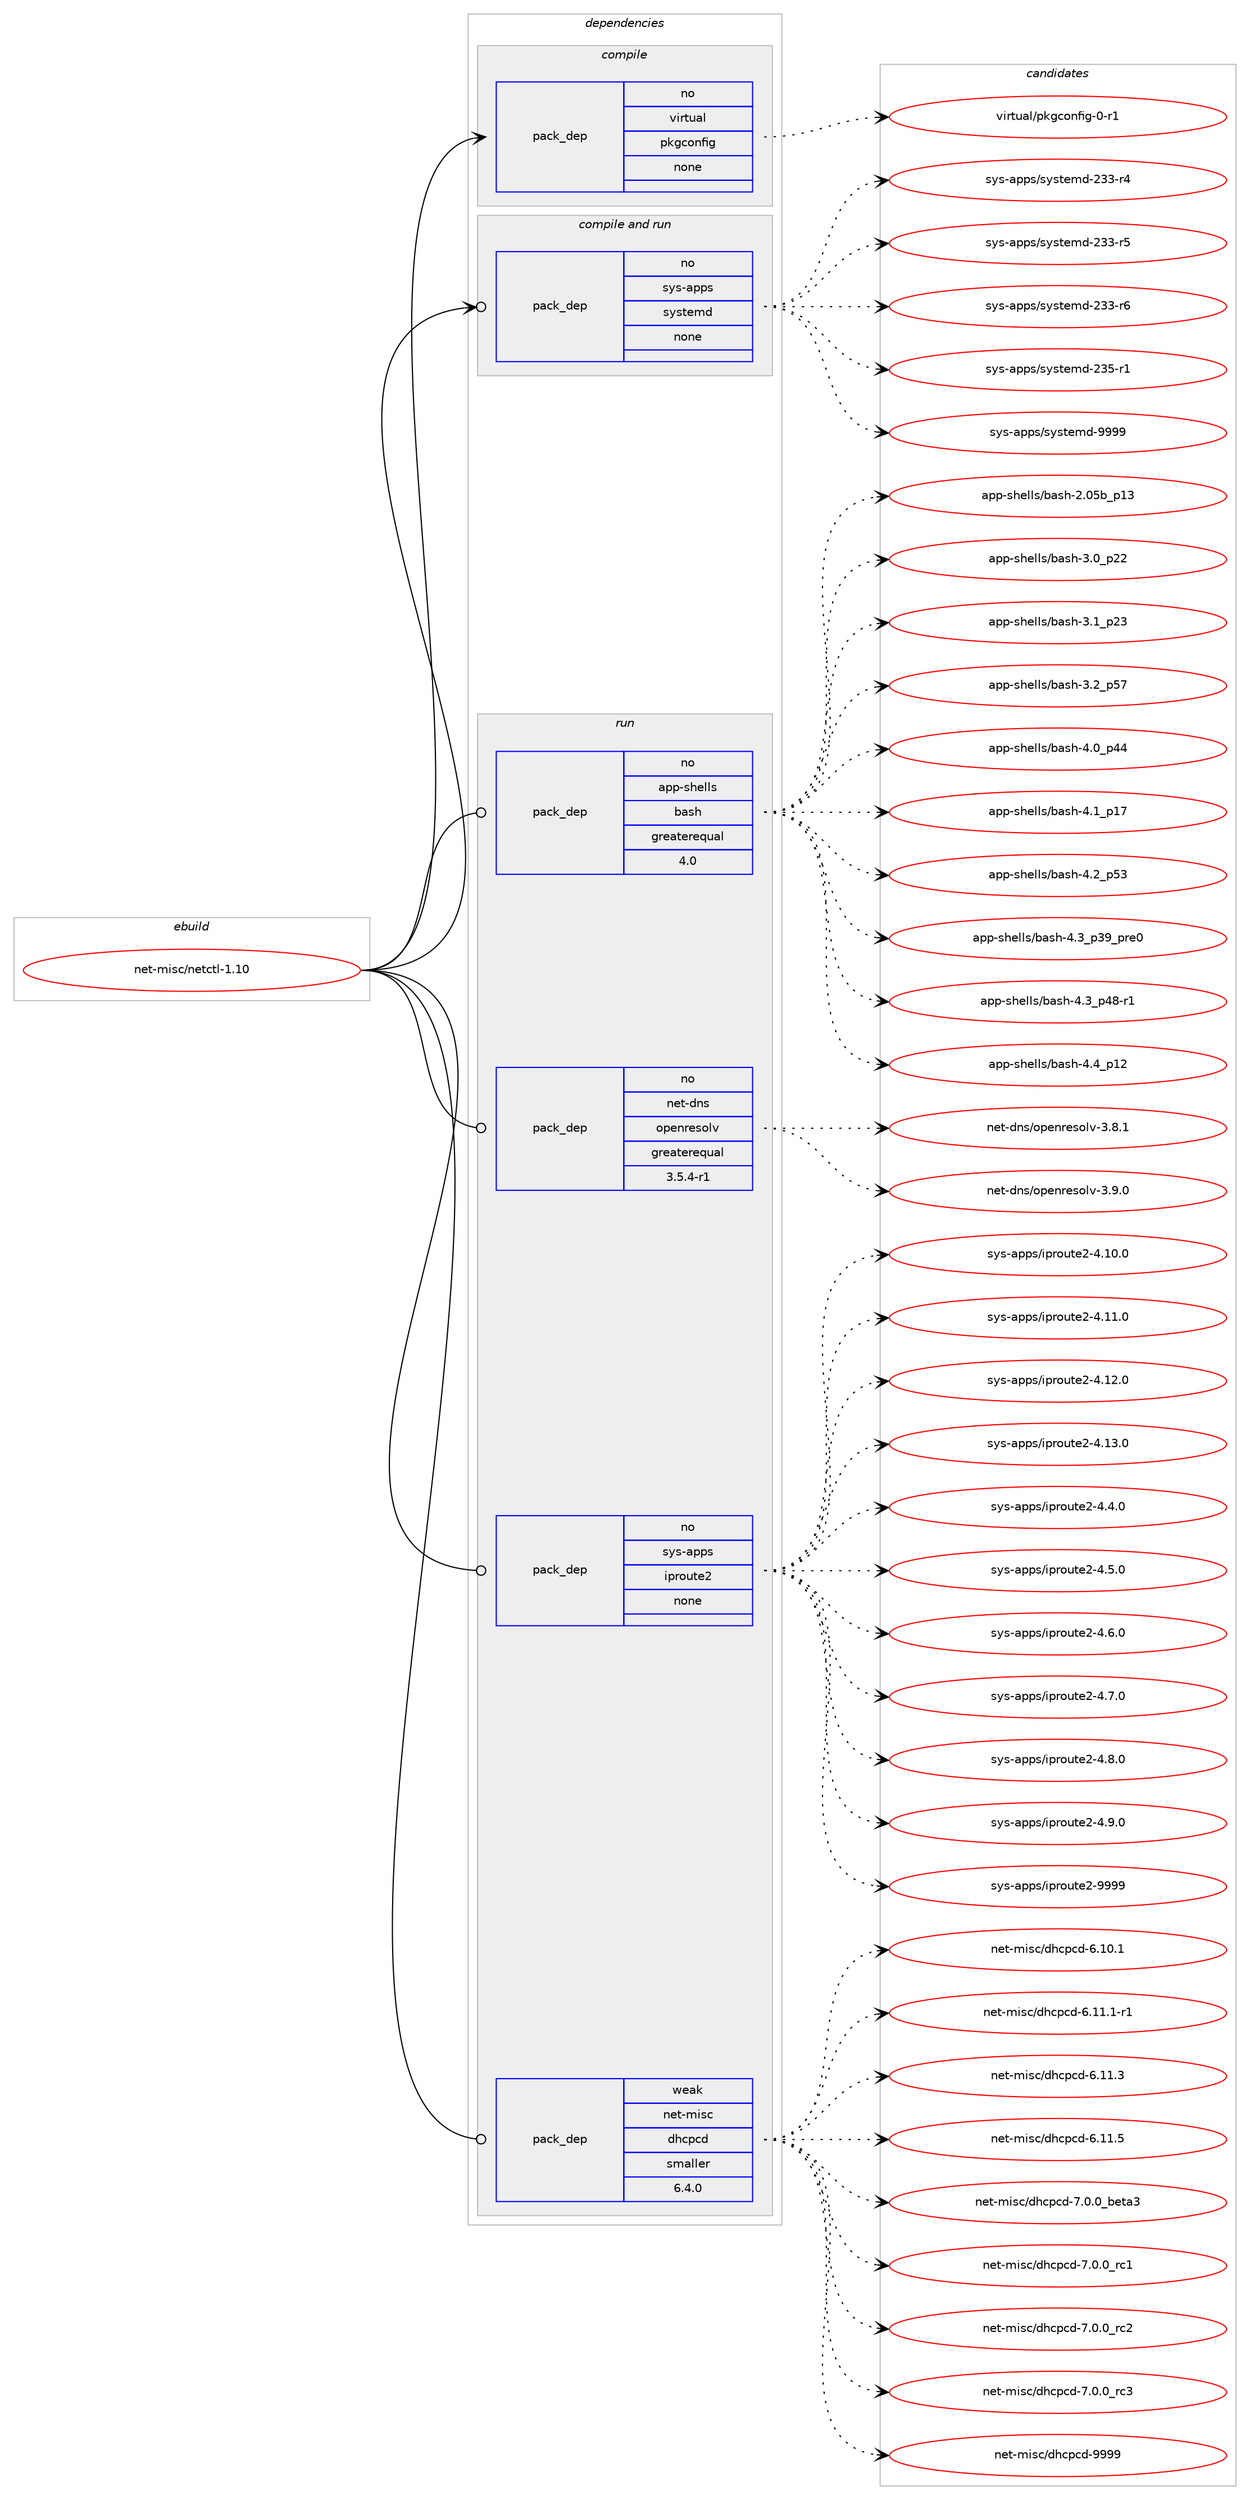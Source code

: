 digraph prolog {

# *************
# Graph options
# *************

newrank=true;
concentrate=true;
compound=true;
graph [rankdir=LR,fontname=Helvetica,fontsize=10,ranksep=1.5];#, ranksep=2.5, nodesep=0.2];
edge  [arrowhead=vee];
node  [fontname=Helvetica,fontsize=10];

# **********
# The ebuild
# **********

subgraph cluster_leftcol {
color=gray;
rank=same;
label=<<i>ebuild</i>>;
id [label="net-misc/netctl-1.10", color=red, width=4, href="../net-misc/netctl-1.10.svg"];
}

# ****************
# The dependencies
# ****************

subgraph cluster_midcol {
color=gray;
label=<<i>dependencies</i>>;
subgraph cluster_compile {
fillcolor="#eeeeee";
style=filled;
label=<<i>compile</i>>;
subgraph pack314431 {
dependency427578 [label=<<TABLE BORDER="0" CELLBORDER="1" CELLSPACING="0" CELLPADDING="4" WIDTH="220"><TR><TD ROWSPAN="6" CELLPADDING="30">pack_dep</TD></TR><TR><TD WIDTH="110">no</TD></TR><TR><TD>virtual</TD></TR><TR><TD>pkgconfig</TD></TR><TR><TD>none</TD></TR><TR><TD></TD></TR></TABLE>>, shape=none, color=blue];
}
id:e -> dependency427578:w [weight=20,style="solid",arrowhead="vee"];
}
subgraph cluster_compileandrun {
fillcolor="#eeeeee";
style=filled;
label=<<i>compile and run</i>>;
subgraph pack314432 {
dependency427579 [label=<<TABLE BORDER="0" CELLBORDER="1" CELLSPACING="0" CELLPADDING="4" WIDTH="220"><TR><TD ROWSPAN="6" CELLPADDING="30">pack_dep</TD></TR><TR><TD WIDTH="110">no</TD></TR><TR><TD>sys-apps</TD></TR><TR><TD>systemd</TD></TR><TR><TD>none</TD></TR><TR><TD></TD></TR></TABLE>>, shape=none, color=blue];
}
id:e -> dependency427579:w [weight=20,style="solid",arrowhead="odotvee"];
}
subgraph cluster_run {
fillcolor="#eeeeee";
style=filled;
label=<<i>run</i>>;
subgraph pack314433 {
dependency427580 [label=<<TABLE BORDER="0" CELLBORDER="1" CELLSPACING="0" CELLPADDING="4" WIDTH="220"><TR><TD ROWSPAN="6" CELLPADDING="30">pack_dep</TD></TR><TR><TD WIDTH="110">no</TD></TR><TR><TD>app-shells</TD></TR><TR><TD>bash</TD></TR><TR><TD>greaterequal</TD></TR><TR><TD>4.0</TD></TR></TABLE>>, shape=none, color=blue];
}
id:e -> dependency427580:w [weight=20,style="solid",arrowhead="odot"];
subgraph pack314434 {
dependency427581 [label=<<TABLE BORDER="0" CELLBORDER="1" CELLSPACING="0" CELLPADDING="4" WIDTH="220"><TR><TD ROWSPAN="6" CELLPADDING="30">pack_dep</TD></TR><TR><TD WIDTH="110">no</TD></TR><TR><TD>net-dns</TD></TR><TR><TD>openresolv</TD></TR><TR><TD>greaterequal</TD></TR><TR><TD>3.5.4-r1</TD></TR></TABLE>>, shape=none, color=blue];
}
id:e -> dependency427581:w [weight=20,style="solid",arrowhead="odot"];
subgraph pack314435 {
dependency427582 [label=<<TABLE BORDER="0" CELLBORDER="1" CELLSPACING="0" CELLPADDING="4" WIDTH="220"><TR><TD ROWSPAN="6" CELLPADDING="30">pack_dep</TD></TR><TR><TD WIDTH="110">no</TD></TR><TR><TD>sys-apps</TD></TR><TR><TD>iproute2</TD></TR><TR><TD>none</TD></TR><TR><TD></TD></TR></TABLE>>, shape=none, color=blue];
}
id:e -> dependency427582:w [weight=20,style="solid",arrowhead="odot"];
subgraph pack314436 {
dependency427583 [label=<<TABLE BORDER="0" CELLBORDER="1" CELLSPACING="0" CELLPADDING="4" WIDTH="220"><TR><TD ROWSPAN="6" CELLPADDING="30">pack_dep</TD></TR><TR><TD WIDTH="110">weak</TD></TR><TR><TD>net-misc</TD></TR><TR><TD>dhcpcd</TD></TR><TR><TD>smaller</TD></TR><TR><TD>6.4.0</TD></TR></TABLE>>, shape=none, color=blue];
}
id:e -> dependency427583:w [weight=20,style="solid",arrowhead="odot"];
}
}

# **************
# The candidates
# **************

subgraph cluster_choices {
rank=same;
color=gray;
label=<<i>candidates</i>>;

subgraph choice314431 {
color=black;
nodesep=1;
choice11810511411611797108471121071039911111010210510345484511449 [label="virtual/pkgconfig-0-r1", color=red, width=4,href="../virtual/pkgconfig-0-r1.svg"];
dependency427578:e -> choice11810511411611797108471121071039911111010210510345484511449:w [style=dotted,weight="100"];
}
subgraph choice314432 {
color=black;
nodesep=1;
choice115121115459711211211547115121115116101109100455051514511452 [label="sys-apps/systemd-233-r4", color=red, width=4,href="../sys-apps/systemd-233-r4.svg"];
choice115121115459711211211547115121115116101109100455051514511453 [label="sys-apps/systemd-233-r5", color=red, width=4,href="../sys-apps/systemd-233-r5.svg"];
choice115121115459711211211547115121115116101109100455051514511454 [label="sys-apps/systemd-233-r6", color=red, width=4,href="../sys-apps/systemd-233-r6.svg"];
choice115121115459711211211547115121115116101109100455051534511449 [label="sys-apps/systemd-235-r1", color=red, width=4,href="../sys-apps/systemd-235-r1.svg"];
choice1151211154597112112115471151211151161011091004557575757 [label="sys-apps/systemd-9999", color=red, width=4,href="../sys-apps/systemd-9999.svg"];
dependency427579:e -> choice115121115459711211211547115121115116101109100455051514511452:w [style=dotted,weight="100"];
dependency427579:e -> choice115121115459711211211547115121115116101109100455051514511453:w [style=dotted,weight="100"];
dependency427579:e -> choice115121115459711211211547115121115116101109100455051514511454:w [style=dotted,weight="100"];
dependency427579:e -> choice115121115459711211211547115121115116101109100455051534511449:w [style=dotted,weight="100"];
dependency427579:e -> choice1151211154597112112115471151211151161011091004557575757:w [style=dotted,weight="100"];
}
subgraph choice314433 {
color=black;
nodesep=1;
choice9711211245115104101108108115479897115104455046485398951124951 [label="app-shells/bash-2.05b_p13", color=red, width=4,href="../app-shells/bash-2.05b_p13.svg"];
choice971121124511510410110810811547989711510445514648951125050 [label="app-shells/bash-3.0_p22", color=red, width=4,href="../app-shells/bash-3.0_p22.svg"];
choice971121124511510410110810811547989711510445514649951125051 [label="app-shells/bash-3.1_p23", color=red, width=4,href="../app-shells/bash-3.1_p23.svg"];
choice971121124511510410110810811547989711510445514650951125355 [label="app-shells/bash-3.2_p57", color=red, width=4,href="../app-shells/bash-3.2_p57.svg"];
choice971121124511510410110810811547989711510445524648951125252 [label="app-shells/bash-4.0_p44", color=red, width=4,href="../app-shells/bash-4.0_p44.svg"];
choice971121124511510410110810811547989711510445524649951124955 [label="app-shells/bash-4.1_p17", color=red, width=4,href="../app-shells/bash-4.1_p17.svg"];
choice971121124511510410110810811547989711510445524650951125351 [label="app-shells/bash-4.2_p53", color=red, width=4,href="../app-shells/bash-4.2_p53.svg"];
choice9711211245115104101108108115479897115104455246519511251579511211410148 [label="app-shells/bash-4.3_p39_pre0", color=red, width=4,href="../app-shells/bash-4.3_p39_pre0.svg"];
choice9711211245115104101108108115479897115104455246519511252564511449 [label="app-shells/bash-4.3_p48-r1", color=red, width=4,href="../app-shells/bash-4.3_p48-r1.svg"];
choice971121124511510410110810811547989711510445524652951124950 [label="app-shells/bash-4.4_p12", color=red, width=4,href="../app-shells/bash-4.4_p12.svg"];
dependency427580:e -> choice9711211245115104101108108115479897115104455046485398951124951:w [style=dotted,weight="100"];
dependency427580:e -> choice971121124511510410110810811547989711510445514648951125050:w [style=dotted,weight="100"];
dependency427580:e -> choice971121124511510410110810811547989711510445514649951125051:w [style=dotted,weight="100"];
dependency427580:e -> choice971121124511510410110810811547989711510445514650951125355:w [style=dotted,weight="100"];
dependency427580:e -> choice971121124511510410110810811547989711510445524648951125252:w [style=dotted,weight="100"];
dependency427580:e -> choice971121124511510410110810811547989711510445524649951124955:w [style=dotted,weight="100"];
dependency427580:e -> choice971121124511510410110810811547989711510445524650951125351:w [style=dotted,weight="100"];
dependency427580:e -> choice9711211245115104101108108115479897115104455246519511251579511211410148:w [style=dotted,weight="100"];
dependency427580:e -> choice9711211245115104101108108115479897115104455246519511252564511449:w [style=dotted,weight="100"];
dependency427580:e -> choice971121124511510410110810811547989711510445524652951124950:w [style=dotted,weight="100"];
}
subgraph choice314434 {
color=black;
nodesep=1;
choice1101011164510011011547111112101110114101115111108118455146564649 [label="net-dns/openresolv-3.8.1", color=red, width=4,href="../net-dns/openresolv-3.8.1.svg"];
choice1101011164510011011547111112101110114101115111108118455146574648 [label="net-dns/openresolv-3.9.0", color=red, width=4,href="../net-dns/openresolv-3.9.0.svg"];
dependency427581:e -> choice1101011164510011011547111112101110114101115111108118455146564649:w [style=dotted,weight="100"];
dependency427581:e -> choice1101011164510011011547111112101110114101115111108118455146574648:w [style=dotted,weight="100"];
}
subgraph choice314435 {
color=black;
nodesep=1;
choice1151211154597112112115471051121141111171161015045524649484648 [label="sys-apps/iproute2-4.10.0", color=red, width=4,href="../sys-apps/iproute2-4.10.0.svg"];
choice1151211154597112112115471051121141111171161015045524649494648 [label="sys-apps/iproute2-4.11.0", color=red, width=4,href="../sys-apps/iproute2-4.11.0.svg"];
choice1151211154597112112115471051121141111171161015045524649504648 [label="sys-apps/iproute2-4.12.0", color=red, width=4,href="../sys-apps/iproute2-4.12.0.svg"];
choice1151211154597112112115471051121141111171161015045524649514648 [label="sys-apps/iproute2-4.13.0", color=red, width=4,href="../sys-apps/iproute2-4.13.0.svg"];
choice11512111545971121121154710511211411111711610150455246524648 [label="sys-apps/iproute2-4.4.0", color=red, width=4,href="../sys-apps/iproute2-4.4.0.svg"];
choice11512111545971121121154710511211411111711610150455246534648 [label="sys-apps/iproute2-4.5.0", color=red, width=4,href="../sys-apps/iproute2-4.5.0.svg"];
choice11512111545971121121154710511211411111711610150455246544648 [label="sys-apps/iproute2-4.6.0", color=red, width=4,href="../sys-apps/iproute2-4.6.0.svg"];
choice11512111545971121121154710511211411111711610150455246554648 [label="sys-apps/iproute2-4.7.0", color=red, width=4,href="../sys-apps/iproute2-4.7.0.svg"];
choice11512111545971121121154710511211411111711610150455246564648 [label="sys-apps/iproute2-4.8.0", color=red, width=4,href="../sys-apps/iproute2-4.8.0.svg"];
choice11512111545971121121154710511211411111711610150455246574648 [label="sys-apps/iproute2-4.9.0", color=red, width=4,href="../sys-apps/iproute2-4.9.0.svg"];
choice115121115459711211211547105112114111117116101504557575757 [label="sys-apps/iproute2-9999", color=red, width=4,href="../sys-apps/iproute2-9999.svg"];
dependency427582:e -> choice1151211154597112112115471051121141111171161015045524649484648:w [style=dotted,weight="100"];
dependency427582:e -> choice1151211154597112112115471051121141111171161015045524649494648:w [style=dotted,weight="100"];
dependency427582:e -> choice1151211154597112112115471051121141111171161015045524649504648:w [style=dotted,weight="100"];
dependency427582:e -> choice1151211154597112112115471051121141111171161015045524649514648:w [style=dotted,weight="100"];
dependency427582:e -> choice11512111545971121121154710511211411111711610150455246524648:w [style=dotted,weight="100"];
dependency427582:e -> choice11512111545971121121154710511211411111711610150455246534648:w [style=dotted,weight="100"];
dependency427582:e -> choice11512111545971121121154710511211411111711610150455246544648:w [style=dotted,weight="100"];
dependency427582:e -> choice11512111545971121121154710511211411111711610150455246554648:w [style=dotted,weight="100"];
dependency427582:e -> choice11512111545971121121154710511211411111711610150455246564648:w [style=dotted,weight="100"];
dependency427582:e -> choice11512111545971121121154710511211411111711610150455246574648:w [style=dotted,weight="100"];
dependency427582:e -> choice115121115459711211211547105112114111117116101504557575757:w [style=dotted,weight="100"];
}
subgraph choice314436 {
color=black;
nodesep=1;
choice110101116451091051159947100104991129910045544649484649 [label="net-misc/dhcpcd-6.10.1", color=red, width=4,href="../net-misc/dhcpcd-6.10.1.svg"];
choice1101011164510910511599471001049911299100455446494946494511449 [label="net-misc/dhcpcd-6.11.1-r1", color=red, width=4,href="../net-misc/dhcpcd-6.11.1-r1.svg"];
choice110101116451091051159947100104991129910045544649494651 [label="net-misc/dhcpcd-6.11.3", color=red, width=4,href="../net-misc/dhcpcd-6.11.3.svg"];
choice110101116451091051159947100104991129910045544649494653 [label="net-misc/dhcpcd-6.11.5", color=red, width=4,href="../net-misc/dhcpcd-6.11.5.svg"];
choice110101116451091051159947100104991129910045554648464895981011169751 [label="net-misc/dhcpcd-7.0.0_beta3", color=red, width=4,href="../net-misc/dhcpcd-7.0.0_beta3.svg"];
choice1101011164510910511599471001049911299100455546484648951149949 [label="net-misc/dhcpcd-7.0.0_rc1", color=red, width=4,href="../net-misc/dhcpcd-7.0.0_rc1.svg"];
choice1101011164510910511599471001049911299100455546484648951149950 [label="net-misc/dhcpcd-7.0.0_rc2", color=red, width=4,href="../net-misc/dhcpcd-7.0.0_rc2.svg"];
choice1101011164510910511599471001049911299100455546484648951149951 [label="net-misc/dhcpcd-7.0.0_rc3", color=red, width=4,href="../net-misc/dhcpcd-7.0.0_rc3.svg"];
choice11010111645109105115994710010499112991004557575757 [label="net-misc/dhcpcd-9999", color=red, width=4,href="../net-misc/dhcpcd-9999.svg"];
dependency427583:e -> choice110101116451091051159947100104991129910045544649484649:w [style=dotted,weight="100"];
dependency427583:e -> choice1101011164510910511599471001049911299100455446494946494511449:w [style=dotted,weight="100"];
dependency427583:e -> choice110101116451091051159947100104991129910045544649494651:w [style=dotted,weight="100"];
dependency427583:e -> choice110101116451091051159947100104991129910045544649494653:w [style=dotted,weight="100"];
dependency427583:e -> choice110101116451091051159947100104991129910045554648464895981011169751:w [style=dotted,weight="100"];
dependency427583:e -> choice1101011164510910511599471001049911299100455546484648951149949:w [style=dotted,weight="100"];
dependency427583:e -> choice1101011164510910511599471001049911299100455546484648951149950:w [style=dotted,weight="100"];
dependency427583:e -> choice1101011164510910511599471001049911299100455546484648951149951:w [style=dotted,weight="100"];
dependency427583:e -> choice11010111645109105115994710010499112991004557575757:w [style=dotted,weight="100"];
}
}

}
